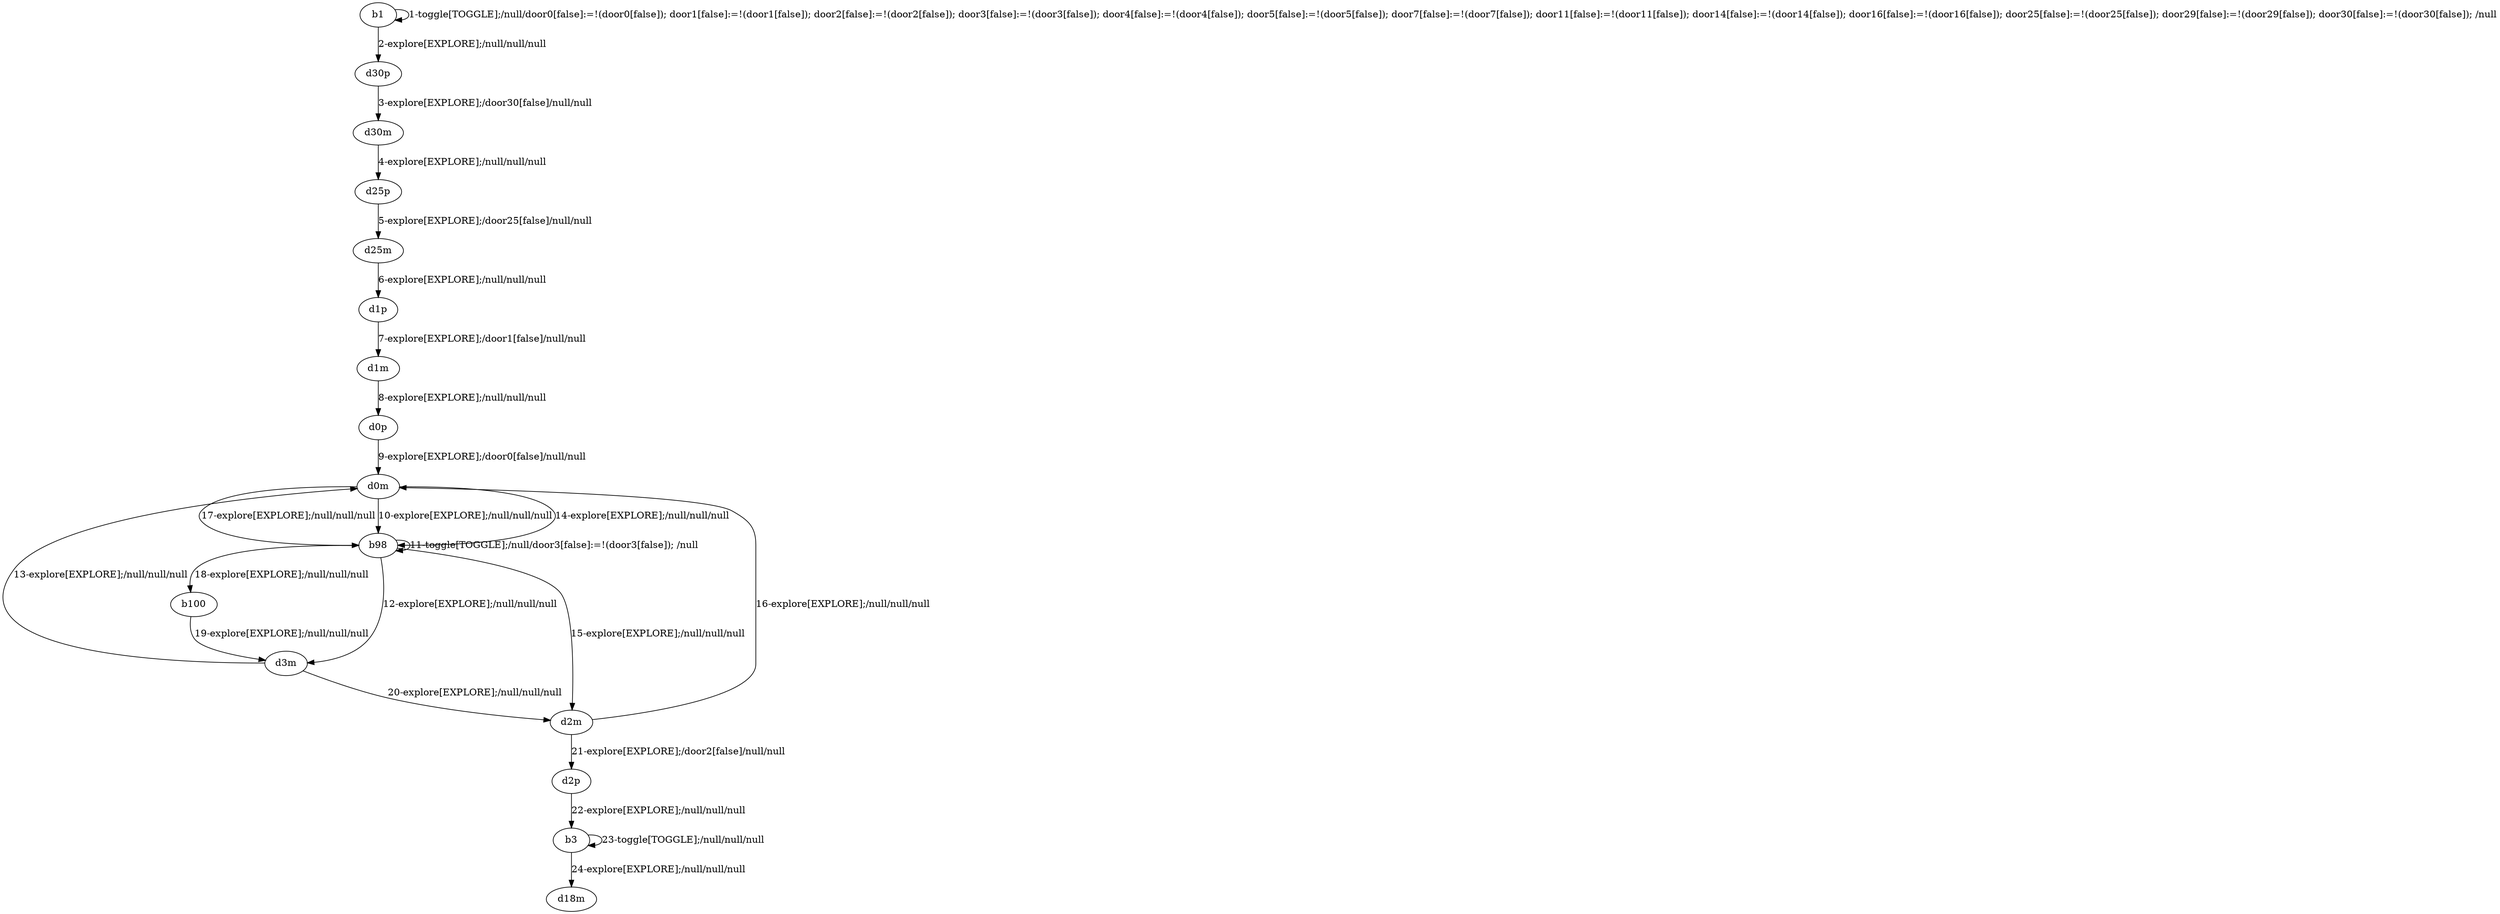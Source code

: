 # Total number of goals covered by this test: 5
# d3m --> d0m
# b98 --> d3m
# b98 --> b98
# d2m --> d0m
# b98 --> d2m

digraph g {
"b1" -> "b1" [label = "1-toggle[TOGGLE];/null/door0[false]:=!(door0[false]); door1[false]:=!(door1[false]); door2[false]:=!(door2[false]); door3[false]:=!(door3[false]); door4[false]:=!(door4[false]); door5[false]:=!(door5[false]); door7[false]:=!(door7[false]); door11[false]:=!(door11[false]); door14[false]:=!(door14[false]); door16[false]:=!(door16[false]); door25[false]:=!(door25[false]); door29[false]:=!(door29[false]); door30[false]:=!(door30[false]); /null"];
"b1" -> "d30p" [label = "2-explore[EXPLORE];/null/null/null"];
"d30p" -> "d30m" [label = "3-explore[EXPLORE];/door30[false]/null/null"];
"d30m" -> "d25p" [label = "4-explore[EXPLORE];/null/null/null"];
"d25p" -> "d25m" [label = "5-explore[EXPLORE];/door25[false]/null/null"];
"d25m" -> "d1p" [label = "6-explore[EXPLORE];/null/null/null"];
"d1p" -> "d1m" [label = "7-explore[EXPLORE];/door1[false]/null/null"];
"d1m" -> "d0p" [label = "8-explore[EXPLORE];/null/null/null"];
"d0p" -> "d0m" [label = "9-explore[EXPLORE];/door0[false]/null/null"];
"d0m" -> "b98" [label = "10-explore[EXPLORE];/null/null/null"];
"b98" -> "b98" [label = "11-toggle[TOGGLE];/null/door3[false]:=!(door3[false]); /null"];
"b98" -> "d3m" [label = "12-explore[EXPLORE];/null/null/null"];
"d3m" -> "d0m" [label = "13-explore[EXPLORE];/null/null/null"];
"d0m" -> "b98" [label = "14-explore[EXPLORE];/null/null/null"];
"b98" -> "d2m" [label = "15-explore[EXPLORE];/null/null/null"];
"d2m" -> "d0m" [label = "16-explore[EXPLORE];/null/null/null"];
"d0m" -> "b98" [label = "17-explore[EXPLORE];/null/null/null"];
"b98" -> "b100" [label = "18-explore[EXPLORE];/null/null/null"];
"b100" -> "d3m" [label = "19-explore[EXPLORE];/null/null/null"];
"d3m" -> "d2m" [label = "20-explore[EXPLORE];/null/null/null"];
"d2m" -> "d2p" [label = "21-explore[EXPLORE];/door2[false]/null/null"];
"d2p" -> "b3" [label = "22-explore[EXPLORE];/null/null/null"];
"b3" -> "b3" [label = "23-toggle[TOGGLE];/null/null/null"];
"b3" -> "d18m" [label = "24-explore[EXPLORE];/null/null/null"];
}